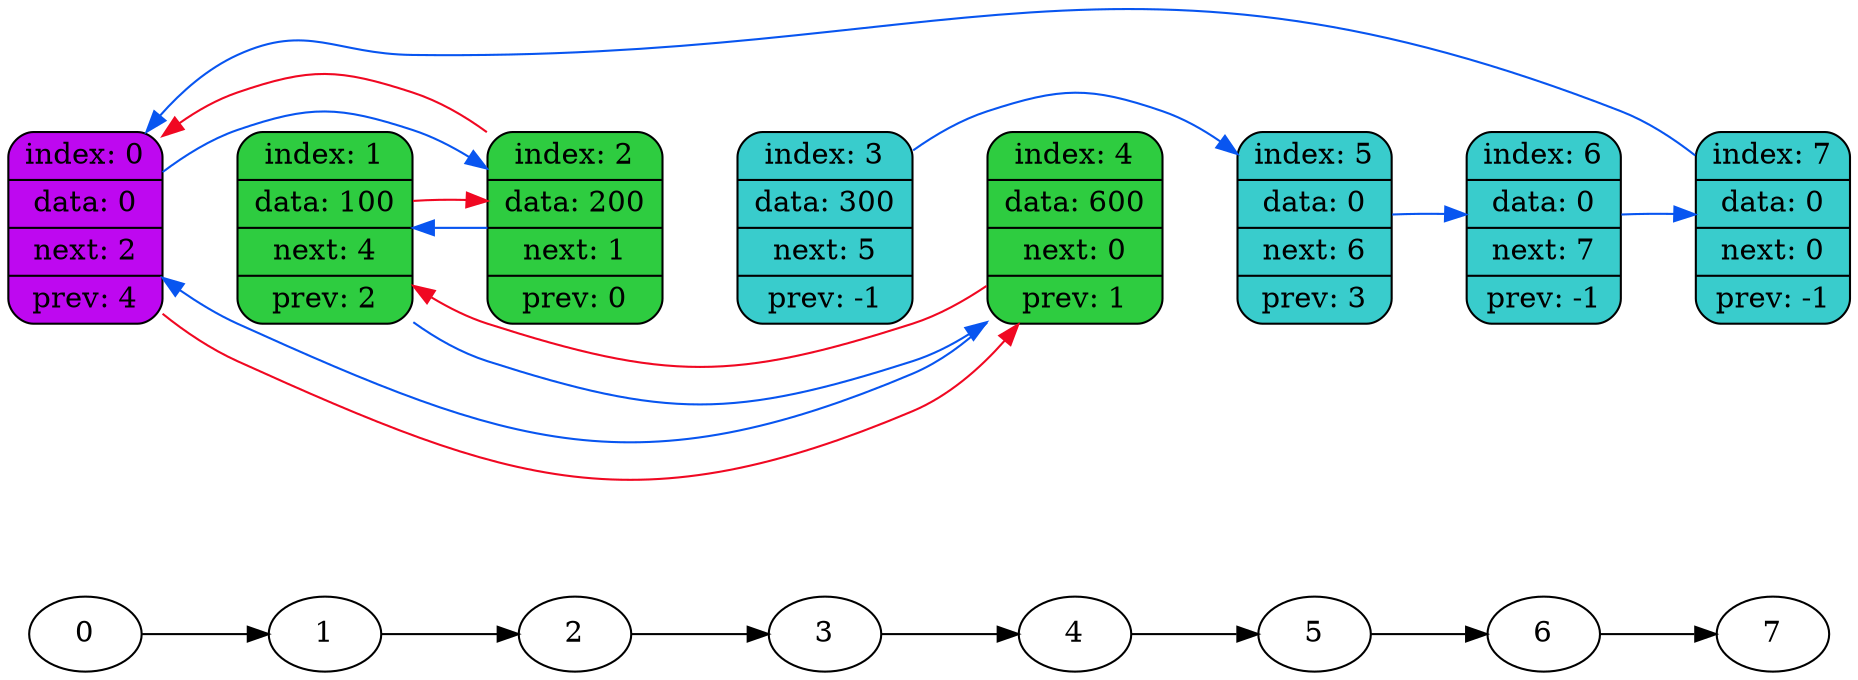 digraph
{
    rankdir=LR

    "0" -> "1" -> "2" -> "3" -> "4" -> "5" -> "6" -> "7";

    node3[shape=record,style="rounded,filled",fillcolor="#39CCCC",label="index: 3 | data: 300 | next: 5 | prev: -1"];
    node5[shape=record,style="rounded,filled",fillcolor="#39CCCC",label="index: 5 | data: 0 | next: 6 | prev: 3"];
    node6[shape=record,style="rounded,filled",fillcolor="#39CCCC",label="index: 6 | data: 0 | next: 7 | prev: -1"];
    node7[shape=record,style="rounded,filled",fillcolor="#39CCCC",label="index: 7 | data: 0 | next: 0 | prev: -1"];
    node0[shape=record,style="rounded,filled",fillcolor="#BE08F0",label="index: 0 | data: 0 | next: 2 | prev: 4"];
    node2[shape=record,style="rounded,filled",fillcolor="#2ECC40",label="index: 2 | data: 200 | next: 1 | prev: 0"];
    node1[shape=record,style="rounded,filled",fillcolor="#2ECC40",label="index: 1 | data: 100 | next: 4 | prev: 2"];
    node4[shape=record,style="rounded,filled",fillcolor="#2ECC40",label="index: 4 | data: 600 | next: 0 | prev: 1"];

    node0 -> node1[color="none",penwidth=100000000]
    {rank = same; "0"; node0}
    node1 -> node2[color="none",penwidth=100000000]
    {rank = same; "1"; node1}
    node2 -> node3[color="none",penwidth=100000000]
    {rank = same; "2"; node2}
    node3 -> node4[color="none",penwidth=100000000]
    {rank = same; "3"; node3}
    node4 -> node5[color="none",penwidth=100000000]
    {rank = same; "4"; node4}
    node5 -> node6[color="none",penwidth=100000000]
    {rank = same; "5"; node5}
    node6 -> node7[color="none",penwidth=100000000]
    {rank = same; "6"; node6}
    {rank = same; "7"; node7}

    node0 -> node2[color="#0855F0",constraint=false]
    node2 -> node0[color="#F00822",constraint=false]
    node2 -> node1[color="#0855F0",constraint=false]
    node1 -> node2[color="#F00822",constraint=false]
    node1 -> node4[color="#0855F0",constraint=false]
    node4 -> node1[color="#F00822",constraint=false]
    node4 -> node0[color="#0855F0",constraint=false]

    node0 -> node4[color="#F00822",constraint=false]
    node3 -> node5[color="#0855F0",constraint=false]
    node5 -> node6[color="#0855F0",constraint=false]
    node6 -> node7[color="#0855F0",constraint=false]
    node7 -> node0[color="#0855F0",constraint=false]
}